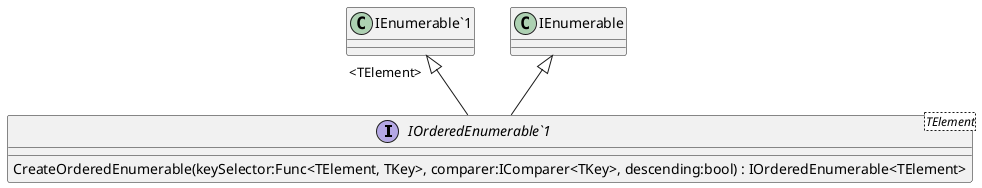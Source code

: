 @startuml
interface "IOrderedEnumerable`1"<TElement> {
    CreateOrderedEnumerable(keySelector:Func<TElement, TKey>, comparer:IComparer<TKey>, descending:bool) : IOrderedEnumerable<TElement>
}
"IEnumerable`1" "<TElement>" <|-- "IOrderedEnumerable`1"
IEnumerable <|-- "IOrderedEnumerable`1"
@enduml
